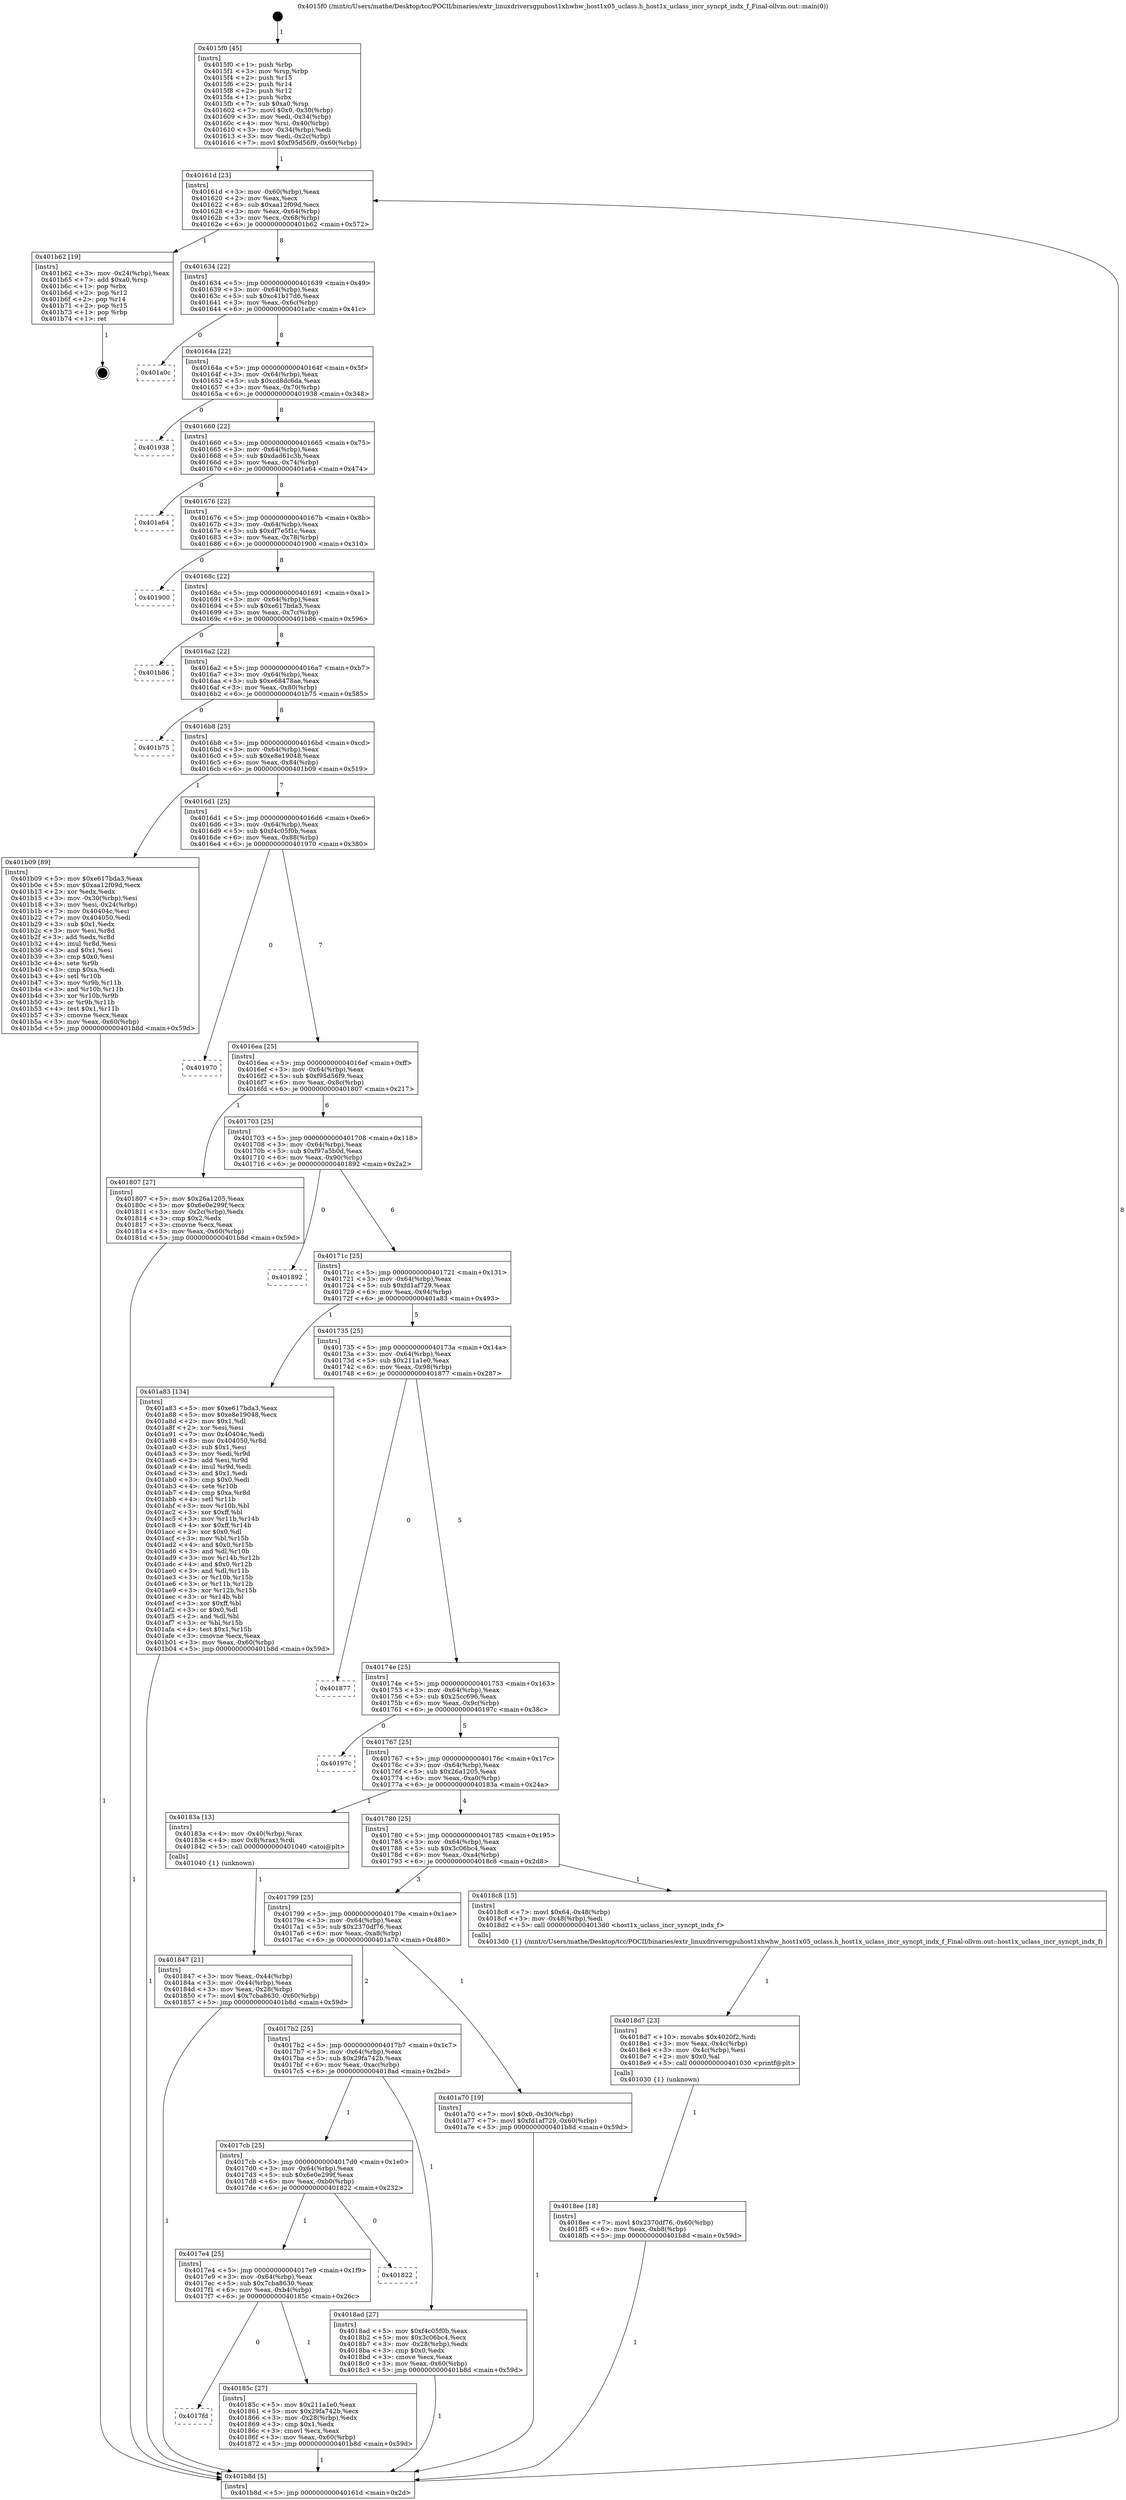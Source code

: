 digraph "0x4015f0" {
  label = "0x4015f0 (/mnt/c/Users/mathe/Desktop/tcc/POCII/binaries/extr_linuxdriversgpuhost1xhwhw_host1x05_uclass.h_host1x_uclass_incr_syncpt_indx_f_Final-ollvm.out::main(0))"
  labelloc = "t"
  node[shape=record]

  Entry [label="",width=0.3,height=0.3,shape=circle,fillcolor=black,style=filled]
  "0x40161d" [label="{
     0x40161d [23]\l
     | [instrs]\l
     &nbsp;&nbsp;0x40161d \<+3\>: mov -0x60(%rbp),%eax\l
     &nbsp;&nbsp;0x401620 \<+2\>: mov %eax,%ecx\l
     &nbsp;&nbsp;0x401622 \<+6\>: sub $0xaa12f09d,%ecx\l
     &nbsp;&nbsp;0x401628 \<+3\>: mov %eax,-0x64(%rbp)\l
     &nbsp;&nbsp;0x40162b \<+3\>: mov %ecx,-0x68(%rbp)\l
     &nbsp;&nbsp;0x40162e \<+6\>: je 0000000000401b62 \<main+0x572\>\l
  }"]
  "0x401b62" [label="{
     0x401b62 [19]\l
     | [instrs]\l
     &nbsp;&nbsp;0x401b62 \<+3\>: mov -0x24(%rbp),%eax\l
     &nbsp;&nbsp;0x401b65 \<+7\>: add $0xa0,%rsp\l
     &nbsp;&nbsp;0x401b6c \<+1\>: pop %rbx\l
     &nbsp;&nbsp;0x401b6d \<+2\>: pop %r12\l
     &nbsp;&nbsp;0x401b6f \<+2\>: pop %r14\l
     &nbsp;&nbsp;0x401b71 \<+2\>: pop %r15\l
     &nbsp;&nbsp;0x401b73 \<+1\>: pop %rbp\l
     &nbsp;&nbsp;0x401b74 \<+1\>: ret\l
  }"]
  "0x401634" [label="{
     0x401634 [22]\l
     | [instrs]\l
     &nbsp;&nbsp;0x401634 \<+5\>: jmp 0000000000401639 \<main+0x49\>\l
     &nbsp;&nbsp;0x401639 \<+3\>: mov -0x64(%rbp),%eax\l
     &nbsp;&nbsp;0x40163c \<+5\>: sub $0xc41b17d6,%eax\l
     &nbsp;&nbsp;0x401641 \<+3\>: mov %eax,-0x6c(%rbp)\l
     &nbsp;&nbsp;0x401644 \<+6\>: je 0000000000401a0c \<main+0x41c\>\l
  }"]
  Exit [label="",width=0.3,height=0.3,shape=circle,fillcolor=black,style=filled,peripheries=2]
  "0x401a0c" [label="{
     0x401a0c\l
  }", style=dashed]
  "0x40164a" [label="{
     0x40164a [22]\l
     | [instrs]\l
     &nbsp;&nbsp;0x40164a \<+5\>: jmp 000000000040164f \<main+0x5f\>\l
     &nbsp;&nbsp;0x40164f \<+3\>: mov -0x64(%rbp),%eax\l
     &nbsp;&nbsp;0x401652 \<+5\>: sub $0xcd8dc6da,%eax\l
     &nbsp;&nbsp;0x401657 \<+3\>: mov %eax,-0x70(%rbp)\l
     &nbsp;&nbsp;0x40165a \<+6\>: je 0000000000401938 \<main+0x348\>\l
  }"]
  "0x4018ee" [label="{
     0x4018ee [18]\l
     | [instrs]\l
     &nbsp;&nbsp;0x4018ee \<+7\>: movl $0x2370df76,-0x60(%rbp)\l
     &nbsp;&nbsp;0x4018f5 \<+6\>: mov %eax,-0xb8(%rbp)\l
     &nbsp;&nbsp;0x4018fb \<+5\>: jmp 0000000000401b8d \<main+0x59d\>\l
  }"]
  "0x401938" [label="{
     0x401938\l
  }", style=dashed]
  "0x401660" [label="{
     0x401660 [22]\l
     | [instrs]\l
     &nbsp;&nbsp;0x401660 \<+5\>: jmp 0000000000401665 \<main+0x75\>\l
     &nbsp;&nbsp;0x401665 \<+3\>: mov -0x64(%rbp),%eax\l
     &nbsp;&nbsp;0x401668 \<+5\>: sub $0xdad61c3b,%eax\l
     &nbsp;&nbsp;0x40166d \<+3\>: mov %eax,-0x74(%rbp)\l
     &nbsp;&nbsp;0x401670 \<+6\>: je 0000000000401a64 \<main+0x474\>\l
  }"]
  "0x4018d7" [label="{
     0x4018d7 [23]\l
     | [instrs]\l
     &nbsp;&nbsp;0x4018d7 \<+10\>: movabs $0x4020f2,%rdi\l
     &nbsp;&nbsp;0x4018e1 \<+3\>: mov %eax,-0x4c(%rbp)\l
     &nbsp;&nbsp;0x4018e4 \<+3\>: mov -0x4c(%rbp),%esi\l
     &nbsp;&nbsp;0x4018e7 \<+2\>: mov $0x0,%al\l
     &nbsp;&nbsp;0x4018e9 \<+5\>: call 0000000000401030 \<printf@plt\>\l
     | [calls]\l
     &nbsp;&nbsp;0x401030 \{1\} (unknown)\l
  }"]
  "0x401a64" [label="{
     0x401a64\l
  }", style=dashed]
  "0x401676" [label="{
     0x401676 [22]\l
     | [instrs]\l
     &nbsp;&nbsp;0x401676 \<+5\>: jmp 000000000040167b \<main+0x8b\>\l
     &nbsp;&nbsp;0x40167b \<+3\>: mov -0x64(%rbp),%eax\l
     &nbsp;&nbsp;0x40167e \<+5\>: sub $0xdf7e5f1c,%eax\l
     &nbsp;&nbsp;0x401683 \<+3\>: mov %eax,-0x78(%rbp)\l
     &nbsp;&nbsp;0x401686 \<+6\>: je 0000000000401900 \<main+0x310\>\l
  }"]
  "0x4017fd" [label="{
     0x4017fd\l
  }", style=dashed]
  "0x401900" [label="{
     0x401900\l
  }", style=dashed]
  "0x40168c" [label="{
     0x40168c [22]\l
     | [instrs]\l
     &nbsp;&nbsp;0x40168c \<+5\>: jmp 0000000000401691 \<main+0xa1\>\l
     &nbsp;&nbsp;0x401691 \<+3\>: mov -0x64(%rbp),%eax\l
     &nbsp;&nbsp;0x401694 \<+5\>: sub $0xe617bda3,%eax\l
     &nbsp;&nbsp;0x401699 \<+3\>: mov %eax,-0x7c(%rbp)\l
     &nbsp;&nbsp;0x40169c \<+6\>: je 0000000000401b86 \<main+0x596\>\l
  }"]
  "0x40185c" [label="{
     0x40185c [27]\l
     | [instrs]\l
     &nbsp;&nbsp;0x40185c \<+5\>: mov $0x211a1e0,%eax\l
     &nbsp;&nbsp;0x401861 \<+5\>: mov $0x29fa742b,%ecx\l
     &nbsp;&nbsp;0x401866 \<+3\>: mov -0x28(%rbp),%edx\l
     &nbsp;&nbsp;0x401869 \<+3\>: cmp $0x1,%edx\l
     &nbsp;&nbsp;0x40186c \<+3\>: cmovl %ecx,%eax\l
     &nbsp;&nbsp;0x40186f \<+3\>: mov %eax,-0x60(%rbp)\l
     &nbsp;&nbsp;0x401872 \<+5\>: jmp 0000000000401b8d \<main+0x59d\>\l
  }"]
  "0x401b86" [label="{
     0x401b86\l
  }", style=dashed]
  "0x4016a2" [label="{
     0x4016a2 [22]\l
     | [instrs]\l
     &nbsp;&nbsp;0x4016a2 \<+5\>: jmp 00000000004016a7 \<main+0xb7\>\l
     &nbsp;&nbsp;0x4016a7 \<+3\>: mov -0x64(%rbp),%eax\l
     &nbsp;&nbsp;0x4016aa \<+5\>: sub $0xe68478ae,%eax\l
     &nbsp;&nbsp;0x4016af \<+3\>: mov %eax,-0x80(%rbp)\l
     &nbsp;&nbsp;0x4016b2 \<+6\>: je 0000000000401b75 \<main+0x585\>\l
  }"]
  "0x4017e4" [label="{
     0x4017e4 [25]\l
     | [instrs]\l
     &nbsp;&nbsp;0x4017e4 \<+5\>: jmp 00000000004017e9 \<main+0x1f9\>\l
     &nbsp;&nbsp;0x4017e9 \<+3\>: mov -0x64(%rbp),%eax\l
     &nbsp;&nbsp;0x4017ec \<+5\>: sub $0x7cba8630,%eax\l
     &nbsp;&nbsp;0x4017f1 \<+6\>: mov %eax,-0xb4(%rbp)\l
     &nbsp;&nbsp;0x4017f7 \<+6\>: je 000000000040185c \<main+0x26c\>\l
  }"]
  "0x401b75" [label="{
     0x401b75\l
  }", style=dashed]
  "0x4016b8" [label="{
     0x4016b8 [25]\l
     | [instrs]\l
     &nbsp;&nbsp;0x4016b8 \<+5\>: jmp 00000000004016bd \<main+0xcd\>\l
     &nbsp;&nbsp;0x4016bd \<+3\>: mov -0x64(%rbp),%eax\l
     &nbsp;&nbsp;0x4016c0 \<+5\>: sub $0xe8e19048,%eax\l
     &nbsp;&nbsp;0x4016c5 \<+6\>: mov %eax,-0x84(%rbp)\l
     &nbsp;&nbsp;0x4016cb \<+6\>: je 0000000000401b09 \<main+0x519\>\l
  }"]
  "0x401822" [label="{
     0x401822\l
  }", style=dashed]
  "0x401b09" [label="{
     0x401b09 [89]\l
     | [instrs]\l
     &nbsp;&nbsp;0x401b09 \<+5\>: mov $0xe617bda3,%eax\l
     &nbsp;&nbsp;0x401b0e \<+5\>: mov $0xaa12f09d,%ecx\l
     &nbsp;&nbsp;0x401b13 \<+2\>: xor %edx,%edx\l
     &nbsp;&nbsp;0x401b15 \<+3\>: mov -0x30(%rbp),%esi\l
     &nbsp;&nbsp;0x401b18 \<+3\>: mov %esi,-0x24(%rbp)\l
     &nbsp;&nbsp;0x401b1b \<+7\>: mov 0x40404c,%esi\l
     &nbsp;&nbsp;0x401b22 \<+7\>: mov 0x404050,%edi\l
     &nbsp;&nbsp;0x401b29 \<+3\>: sub $0x1,%edx\l
     &nbsp;&nbsp;0x401b2c \<+3\>: mov %esi,%r8d\l
     &nbsp;&nbsp;0x401b2f \<+3\>: add %edx,%r8d\l
     &nbsp;&nbsp;0x401b32 \<+4\>: imul %r8d,%esi\l
     &nbsp;&nbsp;0x401b36 \<+3\>: and $0x1,%esi\l
     &nbsp;&nbsp;0x401b39 \<+3\>: cmp $0x0,%esi\l
     &nbsp;&nbsp;0x401b3c \<+4\>: sete %r9b\l
     &nbsp;&nbsp;0x401b40 \<+3\>: cmp $0xa,%edi\l
     &nbsp;&nbsp;0x401b43 \<+4\>: setl %r10b\l
     &nbsp;&nbsp;0x401b47 \<+3\>: mov %r9b,%r11b\l
     &nbsp;&nbsp;0x401b4a \<+3\>: and %r10b,%r11b\l
     &nbsp;&nbsp;0x401b4d \<+3\>: xor %r10b,%r9b\l
     &nbsp;&nbsp;0x401b50 \<+3\>: or %r9b,%r11b\l
     &nbsp;&nbsp;0x401b53 \<+4\>: test $0x1,%r11b\l
     &nbsp;&nbsp;0x401b57 \<+3\>: cmovne %ecx,%eax\l
     &nbsp;&nbsp;0x401b5a \<+3\>: mov %eax,-0x60(%rbp)\l
     &nbsp;&nbsp;0x401b5d \<+5\>: jmp 0000000000401b8d \<main+0x59d\>\l
  }"]
  "0x4016d1" [label="{
     0x4016d1 [25]\l
     | [instrs]\l
     &nbsp;&nbsp;0x4016d1 \<+5\>: jmp 00000000004016d6 \<main+0xe6\>\l
     &nbsp;&nbsp;0x4016d6 \<+3\>: mov -0x64(%rbp),%eax\l
     &nbsp;&nbsp;0x4016d9 \<+5\>: sub $0xf4c05f0b,%eax\l
     &nbsp;&nbsp;0x4016de \<+6\>: mov %eax,-0x88(%rbp)\l
     &nbsp;&nbsp;0x4016e4 \<+6\>: je 0000000000401970 \<main+0x380\>\l
  }"]
  "0x4017cb" [label="{
     0x4017cb [25]\l
     | [instrs]\l
     &nbsp;&nbsp;0x4017cb \<+5\>: jmp 00000000004017d0 \<main+0x1e0\>\l
     &nbsp;&nbsp;0x4017d0 \<+3\>: mov -0x64(%rbp),%eax\l
     &nbsp;&nbsp;0x4017d3 \<+5\>: sub $0x6e0e299f,%eax\l
     &nbsp;&nbsp;0x4017d8 \<+6\>: mov %eax,-0xb0(%rbp)\l
     &nbsp;&nbsp;0x4017de \<+6\>: je 0000000000401822 \<main+0x232\>\l
  }"]
  "0x401970" [label="{
     0x401970\l
  }", style=dashed]
  "0x4016ea" [label="{
     0x4016ea [25]\l
     | [instrs]\l
     &nbsp;&nbsp;0x4016ea \<+5\>: jmp 00000000004016ef \<main+0xff\>\l
     &nbsp;&nbsp;0x4016ef \<+3\>: mov -0x64(%rbp),%eax\l
     &nbsp;&nbsp;0x4016f2 \<+5\>: sub $0xf95d56f9,%eax\l
     &nbsp;&nbsp;0x4016f7 \<+6\>: mov %eax,-0x8c(%rbp)\l
     &nbsp;&nbsp;0x4016fd \<+6\>: je 0000000000401807 \<main+0x217\>\l
  }"]
  "0x4018ad" [label="{
     0x4018ad [27]\l
     | [instrs]\l
     &nbsp;&nbsp;0x4018ad \<+5\>: mov $0xf4c05f0b,%eax\l
     &nbsp;&nbsp;0x4018b2 \<+5\>: mov $0x3c06bc4,%ecx\l
     &nbsp;&nbsp;0x4018b7 \<+3\>: mov -0x28(%rbp),%edx\l
     &nbsp;&nbsp;0x4018ba \<+3\>: cmp $0x0,%edx\l
     &nbsp;&nbsp;0x4018bd \<+3\>: cmove %ecx,%eax\l
     &nbsp;&nbsp;0x4018c0 \<+3\>: mov %eax,-0x60(%rbp)\l
     &nbsp;&nbsp;0x4018c3 \<+5\>: jmp 0000000000401b8d \<main+0x59d\>\l
  }"]
  "0x401807" [label="{
     0x401807 [27]\l
     | [instrs]\l
     &nbsp;&nbsp;0x401807 \<+5\>: mov $0x26a1205,%eax\l
     &nbsp;&nbsp;0x40180c \<+5\>: mov $0x6e0e299f,%ecx\l
     &nbsp;&nbsp;0x401811 \<+3\>: mov -0x2c(%rbp),%edx\l
     &nbsp;&nbsp;0x401814 \<+3\>: cmp $0x2,%edx\l
     &nbsp;&nbsp;0x401817 \<+3\>: cmovne %ecx,%eax\l
     &nbsp;&nbsp;0x40181a \<+3\>: mov %eax,-0x60(%rbp)\l
     &nbsp;&nbsp;0x40181d \<+5\>: jmp 0000000000401b8d \<main+0x59d\>\l
  }"]
  "0x401703" [label="{
     0x401703 [25]\l
     | [instrs]\l
     &nbsp;&nbsp;0x401703 \<+5\>: jmp 0000000000401708 \<main+0x118\>\l
     &nbsp;&nbsp;0x401708 \<+3\>: mov -0x64(%rbp),%eax\l
     &nbsp;&nbsp;0x40170b \<+5\>: sub $0xf97a5b0d,%eax\l
     &nbsp;&nbsp;0x401710 \<+6\>: mov %eax,-0x90(%rbp)\l
     &nbsp;&nbsp;0x401716 \<+6\>: je 0000000000401892 \<main+0x2a2\>\l
  }"]
  "0x401b8d" [label="{
     0x401b8d [5]\l
     | [instrs]\l
     &nbsp;&nbsp;0x401b8d \<+5\>: jmp 000000000040161d \<main+0x2d\>\l
  }"]
  "0x4015f0" [label="{
     0x4015f0 [45]\l
     | [instrs]\l
     &nbsp;&nbsp;0x4015f0 \<+1\>: push %rbp\l
     &nbsp;&nbsp;0x4015f1 \<+3\>: mov %rsp,%rbp\l
     &nbsp;&nbsp;0x4015f4 \<+2\>: push %r15\l
     &nbsp;&nbsp;0x4015f6 \<+2\>: push %r14\l
     &nbsp;&nbsp;0x4015f8 \<+2\>: push %r12\l
     &nbsp;&nbsp;0x4015fa \<+1\>: push %rbx\l
     &nbsp;&nbsp;0x4015fb \<+7\>: sub $0xa0,%rsp\l
     &nbsp;&nbsp;0x401602 \<+7\>: movl $0x0,-0x30(%rbp)\l
     &nbsp;&nbsp;0x401609 \<+3\>: mov %edi,-0x34(%rbp)\l
     &nbsp;&nbsp;0x40160c \<+4\>: mov %rsi,-0x40(%rbp)\l
     &nbsp;&nbsp;0x401610 \<+3\>: mov -0x34(%rbp),%edi\l
     &nbsp;&nbsp;0x401613 \<+3\>: mov %edi,-0x2c(%rbp)\l
     &nbsp;&nbsp;0x401616 \<+7\>: movl $0xf95d56f9,-0x60(%rbp)\l
  }"]
  "0x4017b2" [label="{
     0x4017b2 [25]\l
     | [instrs]\l
     &nbsp;&nbsp;0x4017b2 \<+5\>: jmp 00000000004017b7 \<main+0x1c7\>\l
     &nbsp;&nbsp;0x4017b7 \<+3\>: mov -0x64(%rbp),%eax\l
     &nbsp;&nbsp;0x4017ba \<+5\>: sub $0x29fa742b,%eax\l
     &nbsp;&nbsp;0x4017bf \<+6\>: mov %eax,-0xac(%rbp)\l
     &nbsp;&nbsp;0x4017c5 \<+6\>: je 00000000004018ad \<main+0x2bd\>\l
  }"]
  "0x401892" [label="{
     0x401892\l
  }", style=dashed]
  "0x40171c" [label="{
     0x40171c [25]\l
     | [instrs]\l
     &nbsp;&nbsp;0x40171c \<+5\>: jmp 0000000000401721 \<main+0x131\>\l
     &nbsp;&nbsp;0x401721 \<+3\>: mov -0x64(%rbp),%eax\l
     &nbsp;&nbsp;0x401724 \<+5\>: sub $0xfd1af729,%eax\l
     &nbsp;&nbsp;0x401729 \<+6\>: mov %eax,-0x94(%rbp)\l
     &nbsp;&nbsp;0x40172f \<+6\>: je 0000000000401a83 \<main+0x493\>\l
  }"]
  "0x401a70" [label="{
     0x401a70 [19]\l
     | [instrs]\l
     &nbsp;&nbsp;0x401a70 \<+7\>: movl $0x0,-0x30(%rbp)\l
     &nbsp;&nbsp;0x401a77 \<+7\>: movl $0xfd1af729,-0x60(%rbp)\l
     &nbsp;&nbsp;0x401a7e \<+5\>: jmp 0000000000401b8d \<main+0x59d\>\l
  }"]
  "0x401a83" [label="{
     0x401a83 [134]\l
     | [instrs]\l
     &nbsp;&nbsp;0x401a83 \<+5\>: mov $0xe617bda3,%eax\l
     &nbsp;&nbsp;0x401a88 \<+5\>: mov $0xe8e19048,%ecx\l
     &nbsp;&nbsp;0x401a8d \<+2\>: mov $0x1,%dl\l
     &nbsp;&nbsp;0x401a8f \<+2\>: xor %esi,%esi\l
     &nbsp;&nbsp;0x401a91 \<+7\>: mov 0x40404c,%edi\l
     &nbsp;&nbsp;0x401a98 \<+8\>: mov 0x404050,%r8d\l
     &nbsp;&nbsp;0x401aa0 \<+3\>: sub $0x1,%esi\l
     &nbsp;&nbsp;0x401aa3 \<+3\>: mov %edi,%r9d\l
     &nbsp;&nbsp;0x401aa6 \<+3\>: add %esi,%r9d\l
     &nbsp;&nbsp;0x401aa9 \<+4\>: imul %r9d,%edi\l
     &nbsp;&nbsp;0x401aad \<+3\>: and $0x1,%edi\l
     &nbsp;&nbsp;0x401ab0 \<+3\>: cmp $0x0,%edi\l
     &nbsp;&nbsp;0x401ab3 \<+4\>: sete %r10b\l
     &nbsp;&nbsp;0x401ab7 \<+4\>: cmp $0xa,%r8d\l
     &nbsp;&nbsp;0x401abb \<+4\>: setl %r11b\l
     &nbsp;&nbsp;0x401abf \<+3\>: mov %r10b,%bl\l
     &nbsp;&nbsp;0x401ac2 \<+3\>: xor $0xff,%bl\l
     &nbsp;&nbsp;0x401ac5 \<+3\>: mov %r11b,%r14b\l
     &nbsp;&nbsp;0x401ac8 \<+4\>: xor $0xff,%r14b\l
     &nbsp;&nbsp;0x401acc \<+3\>: xor $0x0,%dl\l
     &nbsp;&nbsp;0x401acf \<+3\>: mov %bl,%r15b\l
     &nbsp;&nbsp;0x401ad2 \<+4\>: and $0x0,%r15b\l
     &nbsp;&nbsp;0x401ad6 \<+3\>: and %dl,%r10b\l
     &nbsp;&nbsp;0x401ad9 \<+3\>: mov %r14b,%r12b\l
     &nbsp;&nbsp;0x401adc \<+4\>: and $0x0,%r12b\l
     &nbsp;&nbsp;0x401ae0 \<+3\>: and %dl,%r11b\l
     &nbsp;&nbsp;0x401ae3 \<+3\>: or %r10b,%r15b\l
     &nbsp;&nbsp;0x401ae6 \<+3\>: or %r11b,%r12b\l
     &nbsp;&nbsp;0x401ae9 \<+3\>: xor %r12b,%r15b\l
     &nbsp;&nbsp;0x401aec \<+3\>: or %r14b,%bl\l
     &nbsp;&nbsp;0x401aef \<+3\>: xor $0xff,%bl\l
     &nbsp;&nbsp;0x401af2 \<+3\>: or $0x0,%dl\l
     &nbsp;&nbsp;0x401af5 \<+2\>: and %dl,%bl\l
     &nbsp;&nbsp;0x401af7 \<+3\>: or %bl,%r15b\l
     &nbsp;&nbsp;0x401afa \<+4\>: test $0x1,%r15b\l
     &nbsp;&nbsp;0x401afe \<+3\>: cmovne %ecx,%eax\l
     &nbsp;&nbsp;0x401b01 \<+3\>: mov %eax,-0x60(%rbp)\l
     &nbsp;&nbsp;0x401b04 \<+5\>: jmp 0000000000401b8d \<main+0x59d\>\l
  }"]
  "0x401735" [label="{
     0x401735 [25]\l
     | [instrs]\l
     &nbsp;&nbsp;0x401735 \<+5\>: jmp 000000000040173a \<main+0x14a\>\l
     &nbsp;&nbsp;0x40173a \<+3\>: mov -0x64(%rbp),%eax\l
     &nbsp;&nbsp;0x40173d \<+5\>: sub $0x211a1e0,%eax\l
     &nbsp;&nbsp;0x401742 \<+6\>: mov %eax,-0x98(%rbp)\l
     &nbsp;&nbsp;0x401748 \<+6\>: je 0000000000401877 \<main+0x287\>\l
  }"]
  "0x401799" [label="{
     0x401799 [25]\l
     | [instrs]\l
     &nbsp;&nbsp;0x401799 \<+5\>: jmp 000000000040179e \<main+0x1ae\>\l
     &nbsp;&nbsp;0x40179e \<+3\>: mov -0x64(%rbp),%eax\l
     &nbsp;&nbsp;0x4017a1 \<+5\>: sub $0x2370df76,%eax\l
     &nbsp;&nbsp;0x4017a6 \<+6\>: mov %eax,-0xa8(%rbp)\l
     &nbsp;&nbsp;0x4017ac \<+6\>: je 0000000000401a70 \<main+0x480\>\l
  }"]
  "0x401877" [label="{
     0x401877\l
  }", style=dashed]
  "0x40174e" [label="{
     0x40174e [25]\l
     | [instrs]\l
     &nbsp;&nbsp;0x40174e \<+5\>: jmp 0000000000401753 \<main+0x163\>\l
     &nbsp;&nbsp;0x401753 \<+3\>: mov -0x64(%rbp),%eax\l
     &nbsp;&nbsp;0x401756 \<+5\>: sub $0x25cc696,%eax\l
     &nbsp;&nbsp;0x40175b \<+6\>: mov %eax,-0x9c(%rbp)\l
     &nbsp;&nbsp;0x401761 \<+6\>: je 000000000040197c \<main+0x38c\>\l
  }"]
  "0x4018c8" [label="{
     0x4018c8 [15]\l
     | [instrs]\l
     &nbsp;&nbsp;0x4018c8 \<+7\>: movl $0x64,-0x48(%rbp)\l
     &nbsp;&nbsp;0x4018cf \<+3\>: mov -0x48(%rbp),%edi\l
     &nbsp;&nbsp;0x4018d2 \<+5\>: call 00000000004013d0 \<host1x_uclass_incr_syncpt_indx_f\>\l
     | [calls]\l
     &nbsp;&nbsp;0x4013d0 \{1\} (/mnt/c/Users/mathe/Desktop/tcc/POCII/binaries/extr_linuxdriversgpuhost1xhwhw_host1x05_uclass.h_host1x_uclass_incr_syncpt_indx_f_Final-ollvm.out::host1x_uclass_incr_syncpt_indx_f)\l
  }"]
  "0x40197c" [label="{
     0x40197c\l
  }", style=dashed]
  "0x401767" [label="{
     0x401767 [25]\l
     | [instrs]\l
     &nbsp;&nbsp;0x401767 \<+5\>: jmp 000000000040176c \<main+0x17c\>\l
     &nbsp;&nbsp;0x40176c \<+3\>: mov -0x64(%rbp),%eax\l
     &nbsp;&nbsp;0x40176f \<+5\>: sub $0x26a1205,%eax\l
     &nbsp;&nbsp;0x401774 \<+6\>: mov %eax,-0xa0(%rbp)\l
     &nbsp;&nbsp;0x40177a \<+6\>: je 000000000040183a \<main+0x24a\>\l
  }"]
  "0x401847" [label="{
     0x401847 [21]\l
     | [instrs]\l
     &nbsp;&nbsp;0x401847 \<+3\>: mov %eax,-0x44(%rbp)\l
     &nbsp;&nbsp;0x40184a \<+3\>: mov -0x44(%rbp),%eax\l
     &nbsp;&nbsp;0x40184d \<+3\>: mov %eax,-0x28(%rbp)\l
     &nbsp;&nbsp;0x401850 \<+7\>: movl $0x7cba8630,-0x60(%rbp)\l
     &nbsp;&nbsp;0x401857 \<+5\>: jmp 0000000000401b8d \<main+0x59d\>\l
  }"]
  "0x40183a" [label="{
     0x40183a [13]\l
     | [instrs]\l
     &nbsp;&nbsp;0x40183a \<+4\>: mov -0x40(%rbp),%rax\l
     &nbsp;&nbsp;0x40183e \<+4\>: mov 0x8(%rax),%rdi\l
     &nbsp;&nbsp;0x401842 \<+5\>: call 0000000000401040 \<atoi@plt\>\l
     | [calls]\l
     &nbsp;&nbsp;0x401040 \{1\} (unknown)\l
  }"]
  "0x401780" [label="{
     0x401780 [25]\l
     | [instrs]\l
     &nbsp;&nbsp;0x401780 \<+5\>: jmp 0000000000401785 \<main+0x195\>\l
     &nbsp;&nbsp;0x401785 \<+3\>: mov -0x64(%rbp),%eax\l
     &nbsp;&nbsp;0x401788 \<+5\>: sub $0x3c06bc4,%eax\l
     &nbsp;&nbsp;0x40178d \<+6\>: mov %eax,-0xa4(%rbp)\l
     &nbsp;&nbsp;0x401793 \<+6\>: je 00000000004018c8 \<main+0x2d8\>\l
  }"]
  Entry -> "0x4015f0" [label=" 1"]
  "0x40161d" -> "0x401b62" [label=" 1"]
  "0x40161d" -> "0x401634" [label=" 8"]
  "0x401b62" -> Exit [label=" 1"]
  "0x401634" -> "0x401a0c" [label=" 0"]
  "0x401634" -> "0x40164a" [label=" 8"]
  "0x401b09" -> "0x401b8d" [label=" 1"]
  "0x40164a" -> "0x401938" [label=" 0"]
  "0x40164a" -> "0x401660" [label=" 8"]
  "0x401a83" -> "0x401b8d" [label=" 1"]
  "0x401660" -> "0x401a64" [label=" 0"]
  "0x401660" -> "0x401676" [label=" 8"]
  "0x401a70" -> "0x401b8d" [label=" 1"]
  "0x401676" -> "0x401900" [label=" 0"]
  "0x401676" -> "0x40168c" [label=" 8"]
  "0x4018ee" -> "0x401b8d" [label=" 1"]
  "0x40168c" -> "0x401b86" [label=" 0"]
  "0x40168c" -> "0x4016a2" [label=" 8"]
  "0x4018d7" -> "0x4018ee" [label=" 1"]
  "0x4016a2" -> "0x401b75" [label=" 0"]
  "0x4016a2" -> "0x4016b8" [label=" 8"]
  "0x4018ad" -> "0x401b8d" [label=" 1"]
  "0x4016b8" -> "0x401b09" [label=" 1"]
  "0x4016b8" -> "0x4016d1" [label=" 7"]
  "0x40185c" -> "0x401b8d" [label=" 1"]
  "0x4016d1" -> "0x401970" [label=" 0"]
  "0x4016d1" -> "0x4016ea" [label=" 7"]
  "0x4017e4" -> "0x40185c" [label=" 1"]
  "0x4016ea" -> "0x401807" [label=" 1"]
  "0x4016ea" -> "0x401703" [label=" 6"]
  "0x401807" -> "0x401b8d" [label=" 1"]
  "0x4015f0" -> "0x40161d" [label=" 1"]
  "0x401b8d" -> "0x40161d" [label=" 8"]
  "0x4018c8" -> "0x4018d7" [label=" 1"]
  "0x401703" -> "0x401892" [label=" 0"]
  "0x401703" -> "0x40171c" [label=" 6"]
  "0x4017cb" -> "0x401822" [label=" 0"]
  "0x40171c" -> "0x401a83" [label=" 1"]
  "0x40171c" -> "0x401735" [label=" 5"]
  "0x4017e4" -> "0x4017fd" [label=" 0"]
  "0x401735" -> "0x401877" [label=" 0"]
  "0x401735" -> "0x40174e" [label=" 5"]
  "0x4017b2" -> "0x4018ad" [label=" 1"]
  "0x40174e" -> "0x40197c" [label=" 0"]
  "0x40174e" -> "0x401767" [label=" 5"]
  "0x4017cb" -> "0x4017e4" [label=" 1"]
  "0x401767" -> "0x40183a" [label=" 1"]
  "0x401767" -> "0x401780" [label=" 4"]
  "0x40183a" -> "0x401847" [label=" 1"]
  "0x401847" -> "0x401b8d" [label=" 1"]
  "0x401799" -> "0x4017b2" [label=" 2"]
  "0x401780" -> "0x4018c8" [label=" 1"]
  "0x401780" -> "0x401799" [label=" 3"]
  "0x4017b2" -> "0x4017cb" [label=" 1"]
  "0x401799" -> "0x401a70" [label=" 1"]
}
